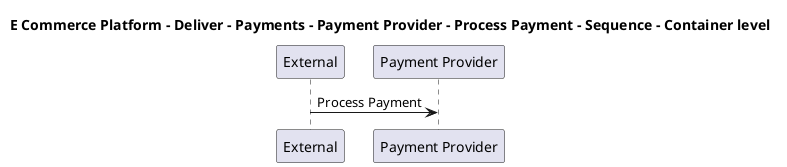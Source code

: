 @startuml

title E Commerce Platform - Deliver - Payments - Payment Provider - Process Payment - Sequence - Container level

participant "External" as C4InterFlow.SoftwareSystems.ExternalSystem
participant "Payment Provider" as ECommercePlatform.Deliver.Payments.SoftwareSystems.PaymentProvider

C4InterFlow.SoftwareSystems.ExternalSystem -> ECommercePlatform.Deliver.Payments.SoftwareSystems.PaymentProvider : Process Payment


@enduml
